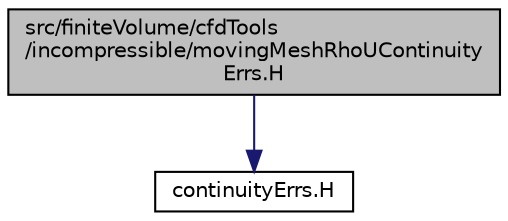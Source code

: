 digraph "src/finiteVolume/cfdTools/incompressible/movingMeshRhoUContinuityErrs.H"
{
  bgcolor="transparent";
  edge [fontname="Helvetica",fontsize="10",labelfontname="Helvetica",labelfontsize="10"];
  node [fontname="Helvetica",fontsize="10",shape=record];
  Node0 [label="src/finiteVolume/cfdTools\l/incompressible/movingMeshRhoUContinuity\lErrs.H",height=0.2,width=0.4,color="black", fillcolor="grey75", style="filled", fontcolor="black"];
  Node0 -> Node1 [color="midnightblue",fontsize="10",style="solid",fontname="Helvetica"];
  Node1 [label="continuityErrs.H",height=0.2,width=0.4,color="black",URL="$a41651.html",tooltip="Calculates and prints the continuity errors. "];
}
